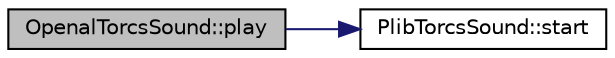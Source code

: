 digraph "OpenalTorcsSound::play"
{
  edge [fontname="Helvetica",fontsize="10",labelfontname="Helvetica",labelfontsize="10"];
  node [fontname="Helvetica",fontsize="10",shape=record];
  rankdir="LR";
  Node1 [label="OpenalTorcsSound::play",height=0.2,width=0.4,color="black", fillcolor="grey75", style="filled", fontcolor="black"];
  Node1 -> Node2 [color="midnightblue",fontsize="10",style="solid",fontname="Helvetica"];
  Node2 [label="PlibTorcsSound::start",height=0.2,width=0.4,color="black", fillcolor="white", style="filled",URL="$class_plib_torcs_sound.html#ae6c7d1659432ce4a92ff8fccd3f62a94",tooltip="Start the sample. "];
}
